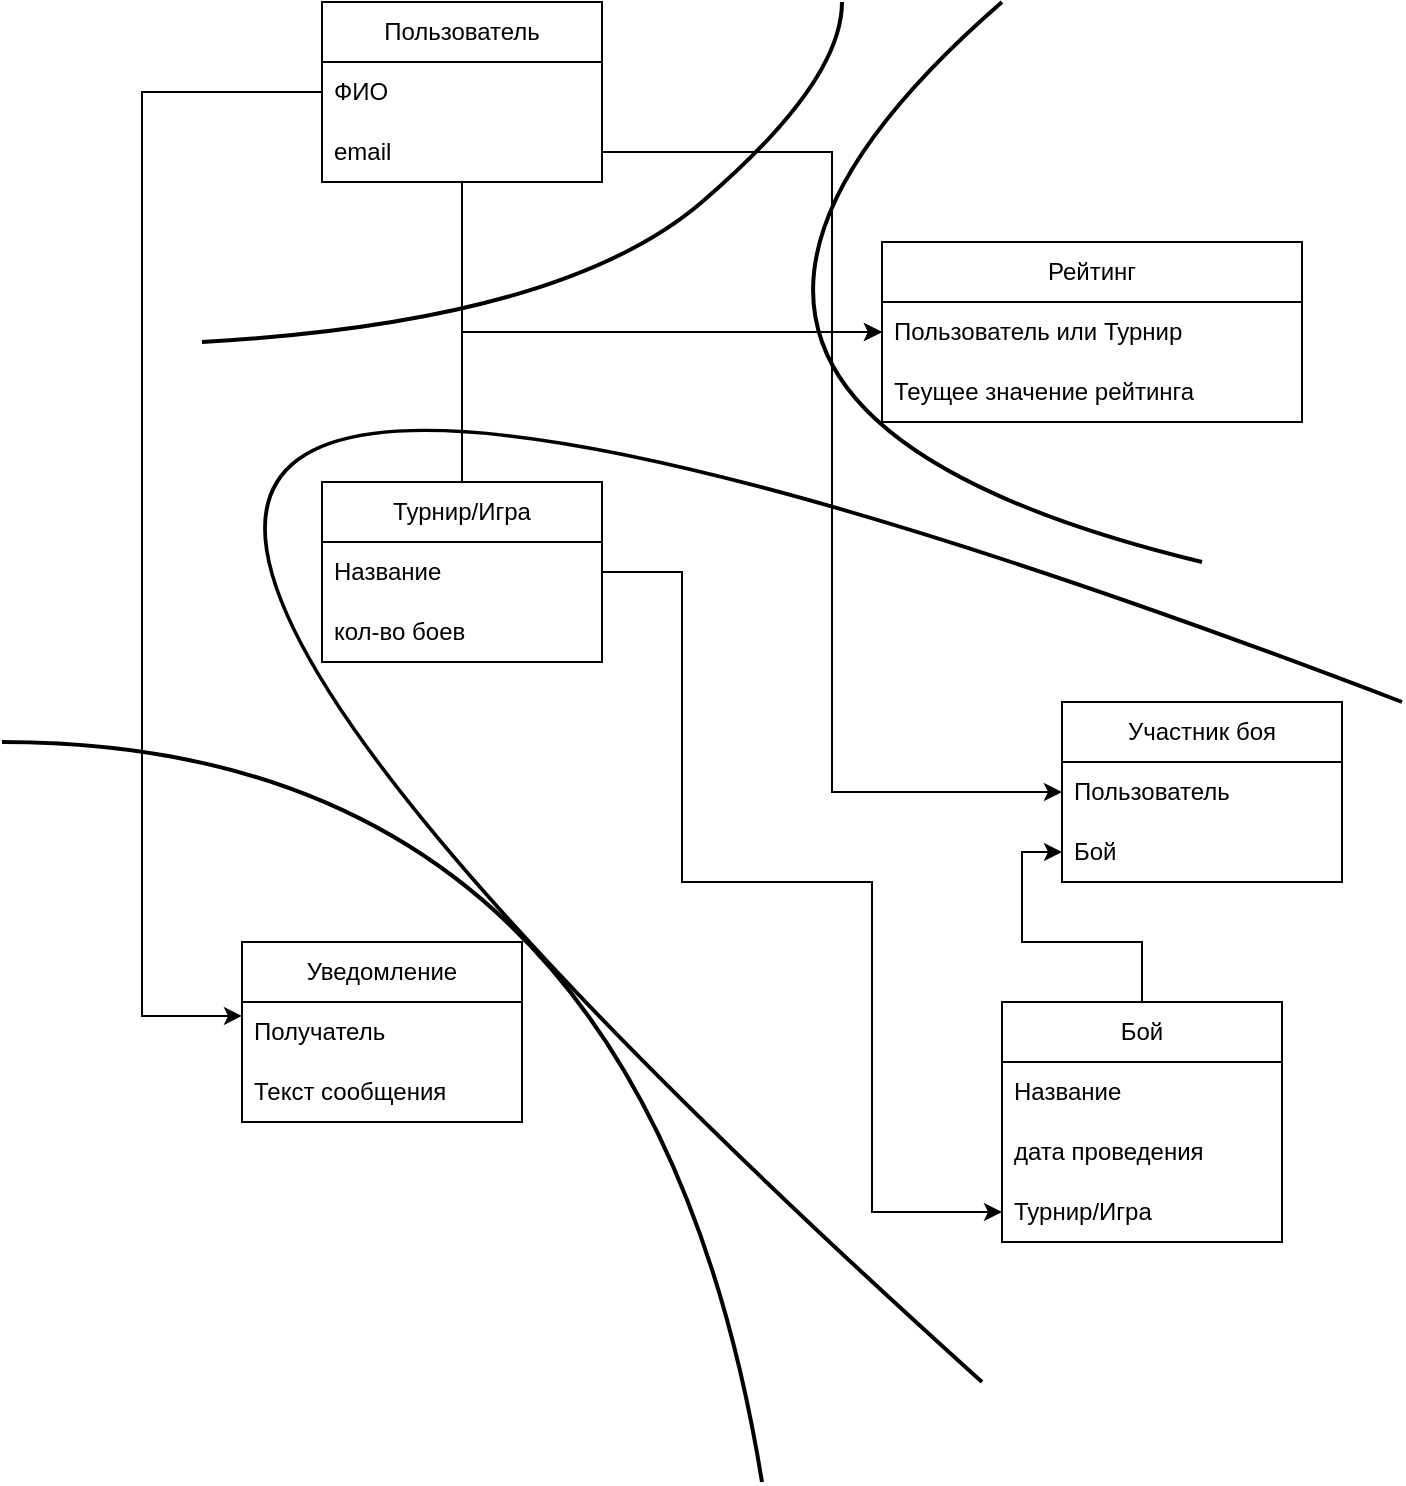 <mxfile version="26.1.1">
  <diagram name="Page-1" id="XM7-aIxjZmprBUIhkywy">
    <mxGraphModel dx="1381" dy="1949" grid="1" gridSize="10" guides="1" tooltips="1" connect="1" arrows="1" fold="1" page="1" pageScale="1" pageWidth="850" pageHeight="1100" math="0" shadow="0">
      <root>
        <mxCell id="0" />
        <mxCell id="1" parent="0" />
        <mxCell id="hz254em3IhEHtkerivp4-16" style="edgeStyle=orthogonalEdgeStyle;rounded=0;orthogonalLoop=1;jettySize=auto;html=1;" parent="1" source="FeYfbZaVq7cGIxNbT0wz-30" target="hz254em3IhEHtkerivp4-13" edge="1">
          <mxGeometry relative="1" as="geometry" />
        </mxCell>
        <mxCell id="hz254em3IhEHtkerivp4-28" style="edgeStyle=none;rounded=0;orthogonalLoop=1;jettySize=auto;html=1;entryX=0;entryY=0.233;entryDx=0;entryDy=0;entryPerimeter=0;" parent="1" source="FeYfbZaVq7cGIxNbT0wz-30" target="hz254em3IhEHtkerivp4-24" edge="1">
          <mxGeometry relative="1" as="geometry">
            <mxPoint x="130" y="-720.003" as="sourcePoint" />
            <mxPoint x="156.129" y="-267.19" as="targetPoint" />
            <Array as="points">
              <mxPoint x="120" y="-745" />
              <mxPoint x="120" y="-670" />
              <mxPoint x="120" y="-283" />
            </Array>
          </mxGeometry>
        </mxCell>
        <mxCell id="FeYfbZaVq7cGIxNbT0wz-30" value="Пользователь" style="swimlane;fontStyle=0;childLayout=stackLayout;horizontal=1;startSize=30;horizontalStack=0;resizeParent=1;resizeParentMax=0;resizeLast=0;collapsible=1;marginBottom=0;whiteSpace=wrap;html=1;" parent="1" vertex="1">
          <mxGeometry x="210" y="-790" width="140" height="90" as="geometry" />
        </mxCell>
        <mxCell id="FeYfbZaVq7cGIxNbT0wz-32" value="ФИО" style="text;strokeColor=none;fillColor=none;align=left;verticalAlign=middle;spacingLeft=4;spacingRight=4;overflow=hidden;points=[[0,0.5],[1,0.5]];portConstraint=eastwest;rotatable=0;whiteSpace=wrap;html=1;" parent="FeYfbZaVq7cGIxNbT0wz-30" vertex="1">
          <mxGeometry y="30" width="140" height="30" as="geometry" />
        </mxCell>
        <mxCell id="FeYfbZaVq7cGIxNbT0wz-33" value="email" style="text;strokeColor=none;fillColor=none;align=left;verticalAlign=middle;spacingLeft=4;spacingRight=4;overflow=hidden;points=[[0,0.5],[1,0.5]];portConstraint=eastwest;rotatable=0;whiteSpace=wrap;html=1;" parent="FeYfbZaVq7cGIxNbT0wz-30" vertex="1">
          <mxGeometry y="60" width="140" height="30" as="geometry" />
        </mxCell>
        <mxCell id="hz254em3IhEHtkerivp4-11" style="edgeStyle=orthogonalEdgeStyle;rounded=0;orthogonalLoop=1;jettySize=auto;html=1;" parent="1" source="FeYfbZaVq7cGIxNbT0wz-37" target="hz254em3IhEHtkerivp4-10" edge="1">
          <mxGeometry relative="1" as="geometry">
            <Array as="points">
              <mxPoint x="390" y="-505" />
              <mxPoint x="390" y="-350" />
              <mxPoint x="485" y="-350" />
              <mxPoint x="485" y="-185" />
            </Array>
          </mxGeometry>
        </mxCell>
        <mxCell id="hz254em3IhEHtkerivp4-17" style="edgeStyle=orthogonalEdgeStyle;rounded=0;orthogonalLoop=1;jettySize=auto;html=1;" parent="1" source="FeYfbZaVq7cGIxNbT0wz-37" target="hz254em3IhEHtkerivp4-13" edge="1">
          <mxGeometry relative="1" as="geometry" />
        </mxCell>
        <mxCell id="FeYfbZaVq7cGIxNbT0wz-37" value="Турнир/Игра" style="swimlane;fontStyle=0;childLayout=stackLayout;horizontal=1;startSize=30;horizontalStack=0;resizeParent=1;resizeParentMax=0;resizeLast=0;collapsible=1;marginBottom=0;whiteSpace=wrap;html=1;" parent="1" vertex="1">
          <mxGeometry x="210" y="-550" width="140" height="90" as="geometry" />
        </mxCell>
        <mxCell id="FeYfbZaVq7cGIxNbT0wz-38" value="Название" style="text;strokeColor=none;fillColor=none;align=left;verticalAlign=middle;spacingLeft=4;spacingRight=4;overflow=hidden;points=[[0,0.5],[1,0.5]];portConstraint=eastwest;rotatable=0;whiteSpace=wrap;html=1;" parent="FeYfbZaVq7cGIxNbT0wz-37" vertex="1">
          <mxGeometry y="30" width="140" height="30" as="geometry" />
        </mxCell>
        <mxCell id="FeYfbZaVq7cGIxNbT0wz-39" value="кол-во боев" style="text;strokeColor=none;fillColor=none;align=left;verticalAlign=middle;spacingLeft=4;spacingRight=4;overflow=hidden;points=[[0,0.5],[1,0.5]];portConstraint=eastwest;rotatable=0;whiteSpace=wrap;html=1;" parent="FeYfbZaVq7cGIxNbT0wz-37" vertex="1">
          <mxGeometry y="60" width="140" height="30" as="geometry" />
        </mxCell>
        <mxCell id="hz254em3IhEHtkerivp4-9" style="edgeStyle=orthogonalEdgeStyle;rounded=0;orthogonalLoop=1;jettySize=auto;html=1;" parent="1" source="hz254em3IhEHtkerivp4-1" target="hz254em3IhEHtkerivp4-7" edge="1">
          <mxGeometry relative="1" as="geometry" />
        </mxCell>
        <mxCell id="hz254em3IhEHtkerivp4-1" value="Бой" style="swimlane;fontStyle=0;childLayout=stackLayout;horizontal=1;startSize=30;horizontalStack=0;resizeParent=1;resizeParentMax=0;resizeLast=0;collapsible=1;marginBottom=0;whiteSpace=wrap;html=1;" parent="1" vertex="1">
          <mxGeometry x="550" y="-290" width="140" height="120" as="geometry" />
        </mxCell>
        <mxCell id="hz254em3IhEHtkerivp4-2" value="Название" style="text;strokeColor=none;fillColor=none;align=left;verticalAlign=middle;spacingLeft=4;spacingRight=4;overflow=hidden;points=[[0,0.5],[1,0.5]];portConstraint=eastwest;rotatable=0;whiteSpace=wrap;html=1;" parent="hz254em3IhEHtkerivp4-1" vertex="1">
          <mxGeometry y="30" width="140" height="30" as="geometry" />
        </mxCell>
        <mxCell id="hz254em3IhEHtkerivp4-3" value="дата проведения" style="text;strokeColor=none;fillColor=none;align=left;verticalAlign=middle;spacingLeft=4;spacingRight=4;overflow=hidden;points=[[0,0.5],[1,0.5]];portConstraint=eastwest;rotatable=0;whiteSpace=wrap;html=1;" parent="hz254em3IhEHtkerivp4-1" vertex="1">
          <mxGeometry y="60" width="140" height="30" as="geometry" />
        </mxCell>
        <mxCell id="hz254em3IhEHtkerivp4-10" value="Турнир/Игра" style="text;strokeColor=none;fillColor=none;align=left;verticalAlign=middle;spacingLeft=4;spacingRight=4;overflow=hidden;points=[[0,0.5],[1,0.5]];portConstraint=eastwest;rotatable=0;whiteSpace=wrap;html=1;" parent="hz254em3IhEHtkerivp4-1" vertex="1">
          <mxGeometry y="90" width="140" height="30" as="geometry" />
        </mxCell>
        <mxCell id="hz254em3IhEHtkerivp4-4" value="Участник боя" style="swimlane;fontStyle=0;childLayout=stackLayout;horizontal=1;startSize=30;horizontalStack=0;resizeParent=1;resizeParentMax=0;resizeLast=0;collapsible=1;marginBottom=0;whiteSpace=wrap;html=1;" parent="1" vertex="1">
          <mxGeometry x="580" y="-440" width="140" height="90" as="geometry" />
        </mxCell>
        <mxCell id="hz254em3IhEHtkerivp4-5" value="Пользователь" style="text;strokeColor=none;fillColor=none;align=left;verticalAlign=middle;spacingLeft=4;spacingRight=4;overflow=hidden;points=[[0,0.5],[1,0.5]];portConstraint=eastwest;rotatable=0;whiteSpace=wrap;html=1;" parent="hz254em3IhEHtkerivp4-4" vertex="1">
          <mxGeometry y="30" width="140" height="30" as="geometry" />
        </mxCell>
        <mxCell id="hz254em3IhEHtkerivp4-7" value="Бой" style="text;strokeColor=none;fillColor=none;align=left;verticalAlign=middle;spacingLeft=4;spacingRight=4;overflow=hidden;points=[[0,0.5],[1,0.5]];portConstraint=eastwest;rotatable=0;whiteSpace=wrap;html=1;" parent="hz254em3IhEHtkerivp4-4" vertex="1">
          <mxGeometry y="60" width="140" height="30" as="geometry" />
        </mxCell>
        <mxCell id="hz254em3IhEHtkerivp4-8" style="edgeStyle=orthogonalEdgeStyle;rounded=0;orthogonalLoop=1;jettySize=auto;html=1;" parent="1" source="FeYfbZaVq7cGIxNbT0wz-33" target="hz254em3IhEHtkerivp4-5" edge="1">
          <mxGeometry relative="1" as="geometry" />
        </mxCell>
        <mxCell id="hz254em3IhEHtkerivp4-12" value="Рейтинг" style="swimlane;fontStyle=0;childLayout=stackLayout;horizontal=1;startSize=30;horizontalStack=0;resizeParent=1;resizeParentMax=0;resizeLast=0;collapsible=1;marginBottom=0;whiteSpace=wrap;html=1;" parent="1" vertex="1">
          <mxGeometry x="490" y="-670" width="210" height="90" as="geometry" />
        </mxCell>
        <mxCell id="hz254em3IhEHtkerivp4-13" value="Пользователь или Турнир" style="text;strokeColor=none;fillColor=none;align=left;verticalAlign=middle;spacingLeft=4;spacingRight=4;overflow=hidden;points=[[0,0.5],[1,0.5]];portConstraint=eastwest;rotatable=0;whiteSpace=wrap;html=1;" parent="hz254em3IhEHtkerivp4-12" vertex="1">
          <mxGeometry y="30" width="210" height="30" as="geometry" />
        </mxCell>
        <mxCell id="hz254em3IhEHtkerivp4-15" value="Теущее значение рейтинга" style="text;strokeColor=none;fillColor=none;align=left;verticalAlign=middle;spacingLeft=4;spacingRight=4;overflow=hidden;points=[[0,0.5],[1,0.5]];portConstraint=eastwest;rotatable=0;whiteSpace=wrap;html=1;" parent="hz254em3IhEHtkerivp4-12" vertex="1">
          <mxGeometry y="60" width="210" height="30" as="geometry" />
        </mxCell>
        <mxCell id="hz254em3IhEHtkerivp4-20" value="" style="endArrow=none;html=1;rounded=0;curved=1;strokeColor=default;strokeWidth=2;startFill=0;" parent="1" edge="1">
          <mxGeometry width="50" height="50" relative="1" as="geometry">
            <mxPoint x="150" y="-620" as="sourcePoint" />
            <mxPoint x="470" y="-790" as="targetPoint" />
            <Array as="points">
              <mxPoint x="330" y="-630" />
              <mxPoint x="470" y="-750" />
            </Array>
          </mxGeometry>
        </mxCell>
        <mxCell id="hz254em3IhEHtkerivp4-22" value="" style="endArrow=none;html=1;rounded=0;curved=1;startFill=0;strokeWidth=2;" parent="1" edge="1">
          <mxGeometry width="50" height="50" relative="1" as="geometry">
            <mxPoint x="650" y="-510" as="sourcePoint" />
            <mxPoint x="550" y="-790" as="targetPoint" />
            <Array as="points">
              <mxPoint x="320" y="-590" />
            </Array>
          </mxGeometry>
        </mxCell>
        <mxCell id="hz254em3IhEHtkerivp4-23" value="Уведомление" style="swimlane;fontStyle=0;childLayout=stackLayout;horizontal=1;startSize=30;horizontalStack=0;resizeParent=1;resizeParentMax=0;resizeLast=0;collapsible=1;marginBottom=0;whiteSpace=wrap;html=1;" parent="1" vertex="1">
          <mxGeometry x="170" y="-320" width="140" height="90" as="geometry" />
        </mxCell>
        <mxCell id="hz254em3IhEHtkerivp4-24" value="Получатель" style="text;strokeColor=none;fillColor=none;align=left;verticalAlign=middle;spacingLeft=4;spacingRight=4;overflow=hidden;points=[[0,0.5],[1,0.5]];portConstraint=eastwest;rotatable=0;whiteSpace=wrap;html=1;" parent="hz254em3IhEHtkerivp4-23" vertex="1">
          <mxGeometry y="30" width="140" height="30" as="geometry" />
        </mxCell>
        <mxCell id="hz254em3IhEHtkerivp4-29" value="Текст сообщения" style="text;strokeColor=none;fillColor=none;align=left;verticalAlign=middle;spacingLeft=4;spacingRight=4;overflow=hidden;points=[[0,0.5],[1,0.5]];portConstraint=eastwest;rotatable=0;whiteSpace=wrap;html=1;" parent="hz254em3IhEHtkerivp4-23" vertex="1">
          <mxGeometry y="60" width="140" height="30" as="geometry" />
        </mxCell>
        <mxCell id="hz254em3IhEHtkerivp4-32" value="" style="endArrow=none;html=1;rounded=0;curved=1;startFill=0;strokeWidth=2;" parent="1" edge="1">
          <mxGeometry width="50" height="50" relative="1" as="geometry">
            <mxPoint x="430" y="-50" as="sourcePoint" />
            <mxPoint x="50" y="-420" as="targetPoint" />
            <Array as="points">
              <mxPoint x="370" y="-420" />
            </Array>
          </mxGeometry>
        </mxCell>
        <mxCell id="hz254em3IhEHtkerivp4-33" value="" style="endArrow=none;html=1;rounded=0;curved=1;startFill=0;strokeWidth=2;" parent="1" edge="1">
          <mxGeometry width="50" height="50" relative="1" as="geometry">
            <mxPoint x="540" y="-100" as="sourcePoint" />
            <mxPoint x="750" y="-440" as="targetPoint" />
            <Array as="points">
              <mxPoint x="-270" y="-830" />
            </Array>
          </mxGeometry>
        </mxCell>
      </root>
    </mxGraphModel>
  </diagram>
</mxfile>
